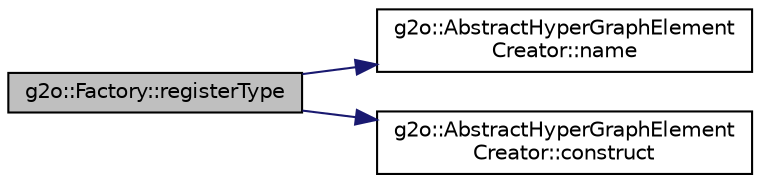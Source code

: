 digraph "g2o::Factory::registerType"
{
  edge [fontname="Helvetica",fontsize="10",labelfontname="Helvetica",labelfontsize="10"];
  node [fontname="Helvetica",fontsize="10",shape=record];
  rankdir="LR";
  Node12 [label="g2o::Factory::registerType",height=0.2,width=0.4,color="black", fillcolor="grey75", style="filled", fontcolor="black"];
  Node12 -> Node13 [color="midnightblue",fontsize="10",style="solid",fontname="Helvetica"];
  Node13 [label="g2o::AbstractHyperGraphElement\lCreator::name",height=0.2,width=0.4,color="black", fillcolor="white", style="filled",URL="$classg2o_1_1_abstract_hyper_graph_element_creator.html#a238928fbbfd6e473b2c61002112e6f5f"];
  Node12 -> Node14 [color="midnightblue",fontsize="10",style="solid",fontname="Helvetica"];
  Node14 [label="g2o::AbstractHyperGraphElement\lCreator::construct",height=0.2,width=0.4,color="black", fillcolor="white", style="filled",URL="$classg2o_1_1_abstract_hyper_graph_element_creator.html#a0b4722fa4b05465bf89d6e7fdc75b153"];
}
